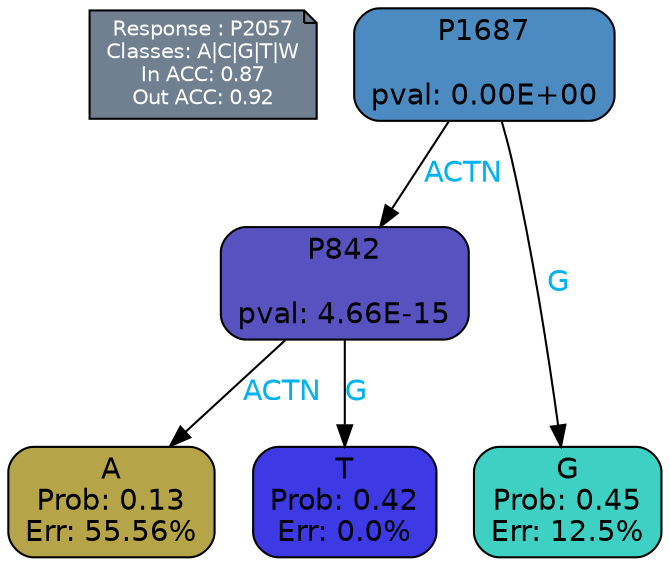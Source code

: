 digraph Tree {
node [shape=box, style="filled, rounded", color="black", fontname=helvetica] ;
graph [ranksep=equally, splines=polylines, bgcolor=transparent, dpi=600] ;
edge [fontname=helvetica] ;
LEGEND [label="Response : P2057
Classes: A|C|G|T|W
In ACC: 0.87
Out ACC: 0.92
",shape=note,align=left,style=filled,fillcolor="slategray",fontcolor="white",fontsize=10];1 [label="P1687

pval: 0.00E+00", fillcolor="#4c8bc2"] ;
2 [label="P842

pval: 4.66E-15", fillcolor="#5852c0"] ;
3 [label="A
Prob: 0.13
Err: 55.56%", fillcolor="#b5a548"] ;
4 [label="T
Prob: 0.42
Err: 0.0%", fillcolor="#3c39e5"] ;
5 [label="G
Prob: 0.45
Err: 12.5%", fillcolor="#3ed1c3"] ;
1 -> 2 [label="ACTN",fontcolor=deepskyblue2] ;
1 -> 5 [label="G",fontcolor=deepskyblue2] ;
2 -> 3 [label="ACTN",fontcolor=deepskyblue2] ;
2 -> 4 [label="G",fontcolor=deepskyblue2] ;
{rank = same; 3;4;5;}{rank = same; LEGEND;1;}}